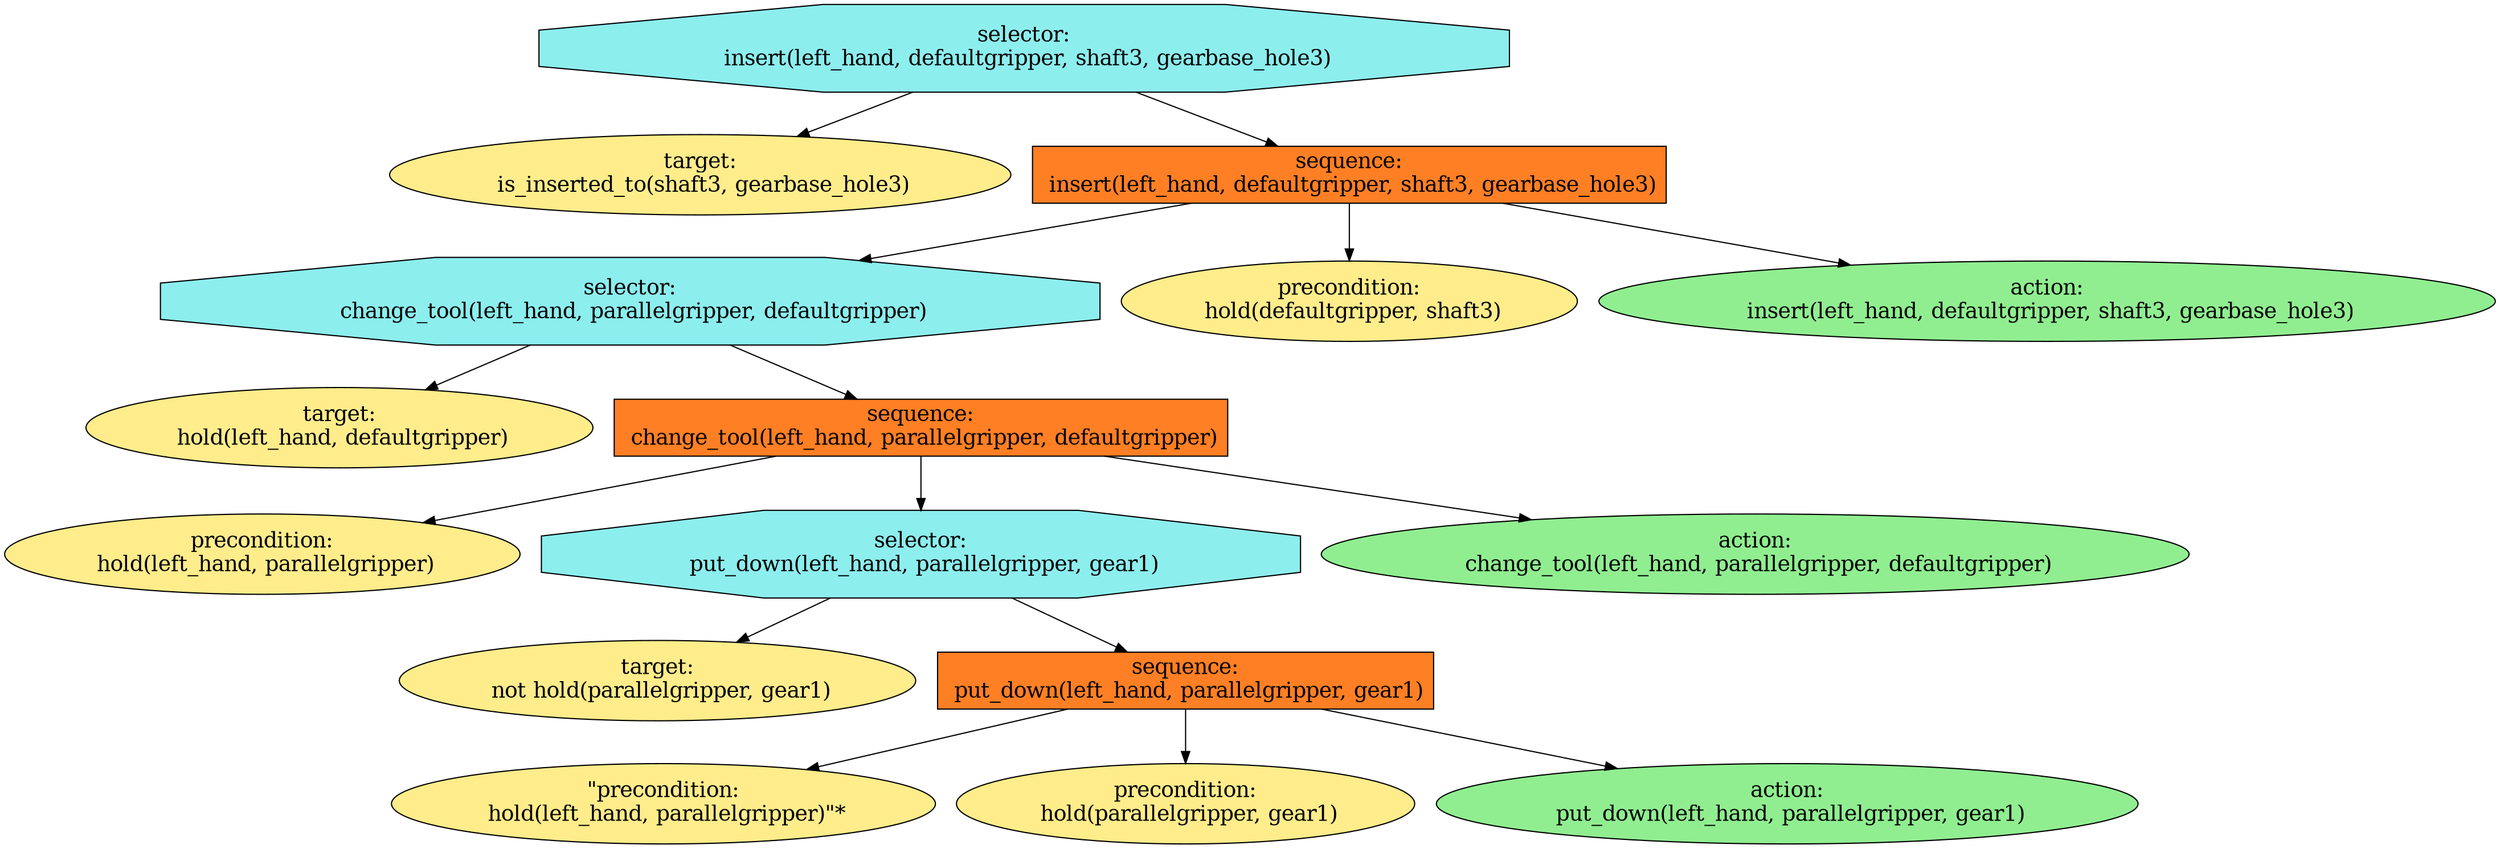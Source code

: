 digraph pastafarianism {
ordering=out;
graph [fontname="times-roman"];
node [fontname="times-roman"];
edge [fontname="times-roman"];
"selector:
 insert(left_hand, defaultgripper, shaft3, gearbase_hole3)" [fillcolor=darkslategray2, fontcolor=black, fontsize=18, label="selector:
 insert(left_hand, defaultgripper, shaft3, gearbase_hole3)", shape=octagon, style=filled];
"target:
 is_inserted_to(shaft3, gearbase_hole3)" [fillcolor=lightgoldenrod1, fontcolor=black, fontsize=18, label="target:
 is_inserted_to(shaft3, gearbase_hole3)", shape=ellipse, style=filled];
"selector:
 insert(left_hand, defaultgripper, shaft3, gearbase_hole3)" -> "target:
 is_inserted_to(shaft3, gearbase_hole3)";
"sequence:
 insert(left_hand, defaultgripper, shaft3, gearbase_hole3)" [fillcolor=chocolate1, fontcolor=black, fontsize=18, label="sequence:
 insert(left_hand, defaultgripper, shaft3, gearbase_hole3)", shape=box, style=filled];
"selector:
 insert(left_hand, defaultgripper, shaft3, gearbase_hole3)" -> "sequence:
 insert(left_hand, defaultgripper, shaft3, gearbase_hole3)";
"selector:
 change_tool(left_hand, parallelgripper, defaultgripper)" [fillcolor=darkslategray2, fontcolor=black, fontsize=18, label="selector:
 change_tool(left_hand, parallelgripper, defaultgripper)", shape=octagon, style=filled];
"sequence:
 insert(left_hand, defaultgripper, shaft3, gearbase_hole3)" -> "selector:
 change_tool(left_hand, parallelgripper, defaultgripper)";
"target:
 hold(left_hand, defaultgripper)" [fillcolor=lightgoldenrod1, fontcolor=black, fontsize=18, label="target:
 hold(left_hand, defaultgripper)", shape=ellipse, style=filled];
"selector:
 change_tool(left_hand, parallelgripper, defaultgripper)" -> "target:
 hold(left_hand, defaultgripper)";
"sequence:
 change_tool(left_hand, parallelgripper, defaultgripper)" [fillcolor=chocolate1, fontcolor=black, fontsize=18, label="sequence:
 change_tool(left_hand, parallelgripper, defaultgripper)", shape=box, style=filled];
"selector:
 change_tool(left_hand, parallelgripper, defaultgripper)" -> "sequence:
 change_tool(left_hand, parallelgripper, defaultgripper)";
"precondition:
 hold(left_hand, parallelgripper)" [fillcolor=lightgoldenrod1, fontcolor=black, fontsize=18, label="precondition:
 hold(left_hand, parallelgripper)", shape=ellipse, style=filled];
"sequence:
 change_tool(left_hand, parallelgripper, defaultgripper)" -> "precondition:
 hold(left_hand, parallelgripper)";
"selector:
 put_down(left_hand, parallelgripper, gear1)" [fillcolor=darkslategray2, fontcolor=black, fontsize=18, label="selector:
 put_down(left_hand, parallelgripper, gear1)", shape=octagon, style=filled];
"sequence:
 change_tool(left_hand, parallelgripper, defaultgripper)" -> "selector:
 put_down(left_hand, parallelgripper, gear1)";
"target:
 not hold(parallelgripper, gear1)" [fillcolor=lightgoldenrod1, fontcolor=black, fontsize=18, label="target:
 not hold(parallelgripper, gear1)", shape=ellipse, style=filled];
"selector:
 put_down(left_hand, parallelgripper, gear1)" -> "target:
 not hold(parallelgripper, gear1)";
"sequence:
 put_down(left_hand, parallelgripper, gear1)" [fillcolor=chocolate1, fontcolor=black, fontsize=18, label="sequence:
 put_down(left_hand, parallelgripper, gear1)", shape=box, style=filled];
"selector:
 put_down(left_hand, parallelgripper, gear1)" -> "sequence:
 put_down(left_hand, parallelgripper, gear1)";
"\"precondition:\n hold(left_hand, parallelgripper)\"*" [fillcolor=lightgoldenrod1, fontcolor=black, fontsize=18, label="\"precondition:\n hold(left_hand, parallelgripper)\"*", shape=ellipse, style=filled];
"sequence:
 put_down(left_hand, parallelgripper, gear1)" -> "\"precondition:\n hold(left_hand, parallelgripper)\"*";
"precondition:
 hold(parallelgripper, gear1)" [fillcolor=lightgoldenrod1, fontcolor=black, fontsize=18, label="precondition:
 hold(parallelgripper, gear1)", shape=ellipse, style=filled];
"sequence:
 put_down(left_hand, parallelgripper, gear1)" -> "precondition:
 hold(parallelgripper, gear1)";
"action:
 put_down(left_hand, parallelgripper, gear1)" [fillcolor=lightgreen, fontcolor=black, fontsize=18, label="action:
 put_down(left_hand, parallelgripper, gear1)", shape=ellipse, style=filled];
"sequence:
 put_down(left_hand, parallelgripper, gear1)" -> "action:
 put_down(left_hand, parallelgripper, gear1)";
"action:
 change_tool(left_hand, parallelgripper, defaultgripper)" [fillcolor=lightgreen, fontcolor=black, fontsize=18, label="action:
 change_tool(left_hand, parallelgripper, defaultgripper)", shape=ellipse, style=filled];
"sequence:
 change_tool(left_hand, parallelgripper, defaultgripper)" -> "action:
 change_tool(left_hand, parallelgripper, defaultgripper)";
"precondition:
 hold(defaultgripper, shaft3)" [fillcolor=lightgoldenrod1, fontcolor=black, fontsize=18, label="precondition:
 hold(defaultgripper, shaft3)", shape=ellipse, style=filled];
"sequence:
 insert(left_hand, defaultgripper, shaft3, gearbase_hole3)" -> "precondition:
 hold(defaultgripper, shaft3)";
"action:
 insert(left_hand, defaultgripper, shaft3, gearbase_hole3)" [fillcolor=lightgreen, fontcolor=black, fontsize=18, label="action:
 insert(left_hand, defaultgripper, shaft3, gearbase_hole3)", shape=ellipse, style=filled];
"sequence:
 insert(left_hand, defaultgripper, shaft3, gearbase_hole3)" -> "action:
 insert(left_hand, defaultgripper, shaft3, gearbase_hole3)";
}
